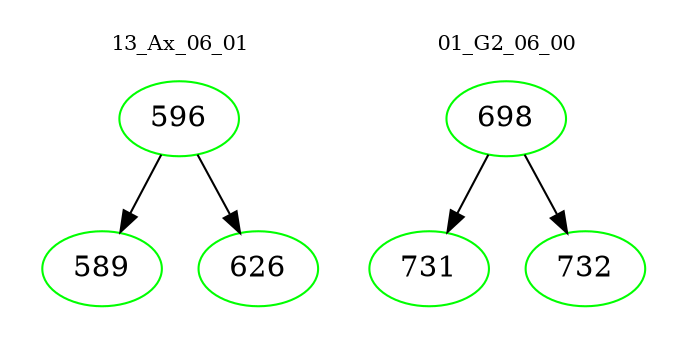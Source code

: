 digraph{
subgraph cluster_0 {
color = white
label = "13_Ax_06_01";
fontsize=10;
T0_596 [label="596", color="green"]
T0_596 -> T0_589 [color="black"]
T0_589 [label="589", color="green"]
T0_596 -> T0_626 [color="black"]
T0_626 [label="626", color="green"]
}
subgraph cluster_1 {
color = white
label = "01_G2_06_00";
fontsize=10;
T1_698 [label="698", color="green"]
T1_698 -> T1_731 [color="black"]
T1_731 [label="731", color="green"]
T1_698 -> T1_732 [color="black"]
T1_732 [label="732", color="green"]
}
}
